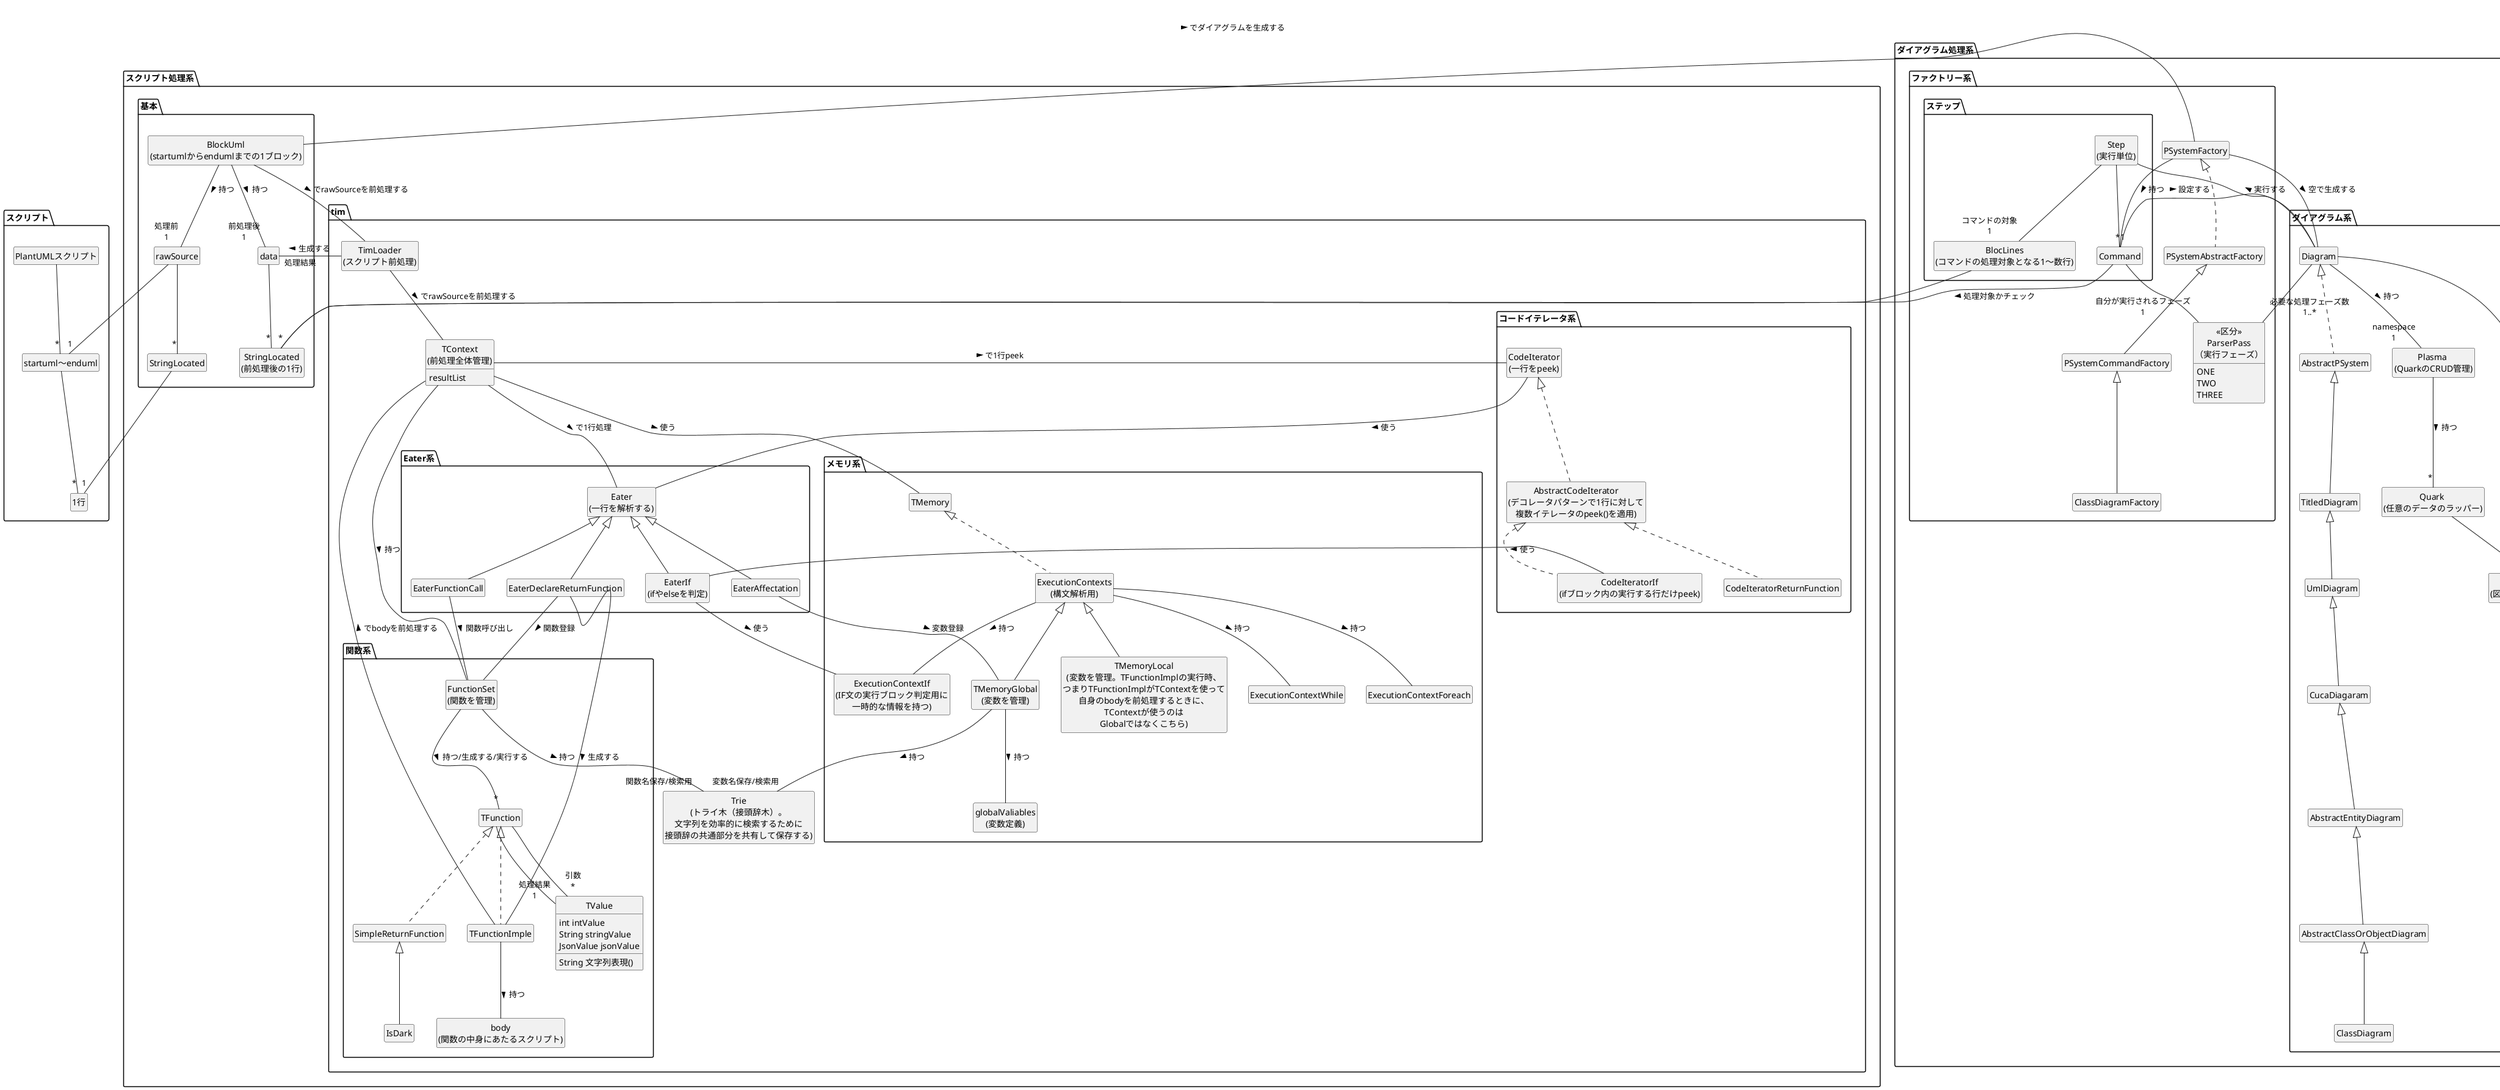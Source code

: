 @startuml
hide empty fields 
hide empty methods
hide class circle

package "スクリプト" {
  class "PlantUMLスクリプト" as PlnatUMLスクリプト
  class "startuml〜enduml" as startumlからenduml
  class "1行" as スクリプト1行
}

package "スクリプト処理系" {
  package 基本 {
    class "BlockUml\n(startumlからendumlまでの1ブロック)" as BlockUml
    class "rawSource" as rawSource
    class "StringLocated" as StringLocated
    class "data" as data
    class "StringLocated\n(前処理後の1行)" as 前処理後の1行
  }

  package tim {
    class "TimLoader\n(スクリプト前処理)" as TimLoader
    class "TContext\n(前処理全体管理)" as TContext {
      resultList
    }

    package "コードイテレータ系" {
      class "CodeIterator\n(一行をpeek)" as CodeIterator
      class "AbstractCodeIterator\n(デコレータパターンで1行に対して\n複数イテレータのpeek()を適用)" as AbstractCodeIterator
      class "CodeIteratorIf\n(ifブロック内の実行する行だけpeek)" as CodeIteratorIf
      class "CodeIteratorReturnFunction" as CodeIteratorReturnFunction
    }

    package "関数系" {
      class "FunctionSet\n(関数を管理)" as FunctionSet
      class "TFunction" as TFunction
      class "body\n(関数の中身にあたるスクリプト)" as body
      class "SimpleReturnFunction" as SimpleReturnFunction
      class "IsDark" as IsDark
      class "TFunctionImple" as TFunctionImple
      class "TValue" as TValue {
        int intValue
        String stringValue
        JsonValue jsonValue
        String 文字列表現()
      }
    }
    class "Trie\n(トライ木（接頭辞木）。\n文字列を効率的に検索するために\n接頭辞の共通部分を共有して保存する)" as Trie

    package "メモリ系" {
      class "TMemory" as TMemory
      class "ExecutionContexts\n(構文解析用)" as ExecutionContexts 
      class "ExecutionContextIf\n(IF文の実行ブロック判定用に\n一時的な情報を持つ)" as ExecutionContextIf
      class "ExecutionContextWhile" as ExecutionContextWhile
      class "ExecutionContextForeach" as ExecutionContextForeach
      class "TMemoryGlobal\n(変数を管理)" as TMemoryGlobal
      class "TMemoryLocal\n(変数を管理。TFunctionImplの実行時、\nつまりTFunctionImplがTContextを使って\n自身のbodyを前処理するときに、\nTContextが使うのは\nGlobalではなくこちら)" as TMemoryLocal
      class "globalValiables\n(変数定義)" as globalValiables
    }

    package Eater系 {
      class "Eater\n(一行を解析する)" as Eater
      class "EaterIf\n(ifやelseを判定)" as EaterIf
      class "EaterAffectation" as EaterAffectation
      class "EaterFunctionCall" as EaterFunctionCall
      class "EaterDeclareReturnFunction" as EaterDeclareReturnFunction
    }
  }
}

package "ダイアグラム処理系" {
  package ファクトリー系 {
    package ステップ {
      class "BlocLines\n(コマンドの処理対象となる1〜数行)" as BlocLines
      class "Command" as Command
      class "Step\n(実行単位)" as Step
    }
    class "PSystemFactory" as PSystemFactory
    class "PSystemAbstractFactory" as PSystemAbstractFactory
    class "PSystemCommandFactory" as PSystemCommandFactory
    class "ClassDiagramFactory" as ClassDiagramFactory
    class "<<区分>>\nParserPass\n（実行フェーズ）" as ParserPass {
      ONE
      TWO
      THREE
    }
  }
  package ダイアグラム系 {
    class "Diagram" as Diagram
    class "AbstractPSystem" as AbstractPSystem
    class "TitledDiagram" as TitledDiagram
    class "UmlDiagram" as UmlDiagram
    class "CucaDiagaram" as CucaDiagaram
    class "AbstractEntityDiagram" as AbstractEntityDiagram
    class "AbstractClassOrObjectDiagram" as AbstractClassOrObjectDiagram
    class "ClassDiagram" as ClassDiagram
    class "Plasma \n(QuarkのCRUD管理)" as Plasma
    class "Quark \n(任意のデータのラッパー)" as Quark
    class "Entity \n(図中の各オブジェクトを表現)" as Entity
    class "Bodier \n(オブジェクトの内容)" as Bodier
    class "Link \n(オブジェクト間の関係性)" as Link {
      LinkArg
    }
  }
}

package Graphviz処理系 {
  class "DotStringFactory" as DotStringFactory
  class "DotData" as DotData
  class "Bibliotekon" as Bibliotekon
  class "Cluster" as Cluster
  class "NodeMap" as NodeMap
  class "SvekNode" as SvekNode
  class "SvekEdge" as SvekEdge
  class "IEntityImage" as IEntityImage
  package dot系 {
    class "DotString" as DotString
    class "dot.exe \n(レイアウトの算出に利用)" as dot_exe
    class "SVGテキスト \n(レイアウト情報)" as SVGテキスト
  }
}

package "描画処理系" {
  class "UDrawable \n(描画可能オブジェクト)" as UDrawable {
    drawU(UGraphic)
  }
  class "TextBlock" as TextBlock
  class "AbstractTextBlock" as AbstractTextBlock
  class "SvekResult" as SvekResult

  class "UGraphic" as UGraphic
  class "UShape \n(Graphics2Dにおける\nShape型に相当)" as UShape
  class "UDriver" as UDriver
  class "UParam" as UParam
  class "UChage \n(Graphics2Dにおける\nsetFontやsetColorに相当)" as Uchage
  class "画像ファイル" as 画像ファイル

  package "Java標準ライブラリ" {
    class "Graphics2D" as Graphics2D
    class "BufferedImage" as BufferedImage
  }
}

PlnatUMLスクリプト -- "*" startumlからenduml
startumlからenduml -- "*" スクリプト1行

rawSource -- "1" startumlからenduml
rawSource -- "*" StringLocated

StringLocated -- "1" スクリプト1行

BlockUml -- "処理前\n1" rawSource : 持つ >
BlockUml -- "前処理後\n1" data : 持つ >
BlockUml -- TimLoader : でrawSourceを前処理する >
BlockUml -- PSystemFactory : でダイアグラムを生成する >

data -- "*" 前処理後の1行

TimLoader -- TContext : でrawSourceを前処理する >
TimLoader -- "処理結果" data : 生成する >
' TimLoader -- TMemory : 持つ >

TContext -- FunctionSet : 持つ >
TContext -- Eater : で1行処理 >
TContext -- CodeIterator : で1行peek >
TContext -- TMemory : 使う >

CodeIterator -- Eater : 使う >

AbstractCodeIterator .u.|> CodeIterator

CodeIteratorIf .u.|> AbstractCodeIterator
CodeIteratorIf -- EaterIf : 使う >

CodeIteratorReturnFunction .u.|> AbstractCodeIterator

FunctionSet -- "*" TFunction : 持つ/生成する/実行する >
FunctionSet -- "関数名保存/検索用" Trie : 持つ >

TFunction -- "処理結果\n1" TValue
TFunction -- "引数\n*" TValue

SimpleReturnFunction .u.|> TFunction

IsDark -u-|> SimpleReturnFunction

TFunctionImple .u.|> TFunction
TFunctionImple -- body : 持つ >
TFunctionImple -- TContext : でbodyを前処理する >

ExecutionContexts .u.|> TMemory
ExecutionContexts -- ExecutionContextIf : 持つ >
ExecutionContexts -- ExecutionContextWhile : 持つ >
ExecutionContexts -- ExecutionContextForeach : 持つ >

TMemoryGlobal -u-|> ExecutionContexts
TMemoryGlobal -- globalValiables : 持つ >
TMemoryGlobal -- "変数名保存/検索用" Trie : 持つ >

TMemoryLocal -u-|> ExecutionContexts

EaterIf -u-|> Eater
EaterIf -- ExecutionContextIf : 使う >

EaterDeclareReturnFunction -u-|> Eater
EaterDeclareReturnFunction -- TFunctionImple : 生成する >
EaterDeclareReturnFunction -- FunctionSet : 関数登録 >

EaterAffectation -u-|> Eater
EaterAffectation -- TMemoryGlobal : 変数登録 >

EaterFunctionCall -u-|> Eater
EaterFunctionCall -- FunctionSet : 関数呼び出し >

BlocLines -- "*" 前処理後の1行

Step -- "1" Command
Step -- "コマンドの対象\n1" BlocLines

PSystemFactory -- "*" Command : 持つ >
PSystemFactory -- Diagram : 空で生成する >

ClassDiagramFactory -u-|> PSystemCommandFactory
PSystemCommandFactory -u-|> PSystemAbstractFactory
PSystemAbstractFactory .u.|> PSystemFactory

Command -- 前処理後の1行 : 処理対象かチェック >
Command -- "自分が実行されるフェーズ\n1" ParserPass
Command -- Diagram : 設定する >

Diagram -- "必要な処理フェーズ数\n1..*" ParserPass
Diagram -- "namespace\n1" Plasma : 持つ >
Diagram -- "*" Link : 持つ >
Diagram -- Step : 実行する >

ClassDiagram -u-|> AbstractClassOrObjectDiagram
AbstractClassOrObjectDiagram -u-|> AbstractEntityDiagram
AbstractEntityDiagram -u-|> CucaDiagaram
CucaDiagaram -u-|> UmlDiagram
UmlDiagram -u-|> TitledDiagram
TitledDiagram -u-|> AbstractPSystem
AbstractPSystem .u.|> Diagram

Plasma -- "*" Quark : 持つ >
Quark -- "*" Entity : 持つ >

Link -- "cl1" Entity
Link -- "cl2" Entity
Link -- SvekEdge : 作成する >

Entity -- SvekNode : 作成する >
Entity -- Bodier : 持つ >

DotData -- "leafs\n*" Entity
DotData -- "*" Link

NodeMap -- "*" Entity
NodeMap -- "*" SvekNode

DotStringFactory -- DotString : 生成する >
DotStringFactory -- Bibliotekon : 持つ >
DotStringFactory -- DotData : 利用する >

Bibliotekon -- "*" Cluster : 持つ >
Bibliotekon -- "1" NodeMap : 持つ >
Bibliotekon -- "*" SvekEdge : 持つ >

SvekNode -- IEntityImage : 持つ >
SvekNode -- SVGテキスト : 位置情報を取得する >
SvekNode .u.|> UDrawable

SvekEdge -- SVGテキスト : 位置情報を取得する >
SvekEdge .u.|> UDrawable

Cluster -- SVGテキスト : 位置情報を取得する >
Cluster .u.|> UDrawable

dot_exe -- "Input\n1" DotString
dot_exe -- "Output\n1" SVGテキスト

UDrawable -- UGraphic : を使って自身を描画する >
UDrawable -- UShape : を使って自身を表現する > 
UDrawable -- Uchage : を使ってスタイルを表現する >

UGraphic -- UDriver : 使う >

UParam -- "*" Uchage : まとめる >

UDriver -- UShape : 描画する >
UDriver -- UParam : 描画する >
UDriver -- Graphics2D : 利用する >

Graphics2D -- BufferedImage : 書き込む >

BufferedImage -- "1" 画像ファイル : 生成する >

SvekResult -u-|> AbstractTextBlock
AbstractTextBlock -u-|> TextBlock
TextBlock .u.|> UDrawable
@enduml